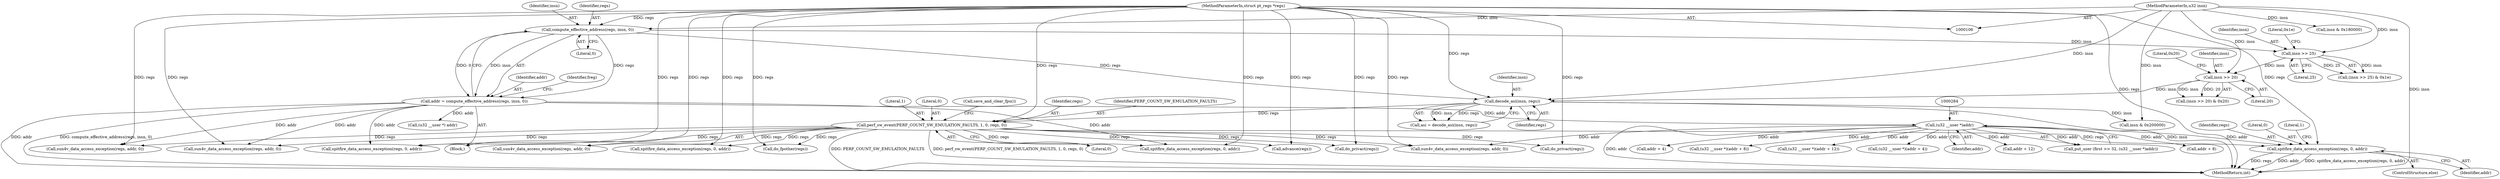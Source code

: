 digraph "0_linux_a8b0ca17b80e92faab46ee7179ba9e99ccb61233_36@pointer" {
"1000325" [label="(Call,spitfire_data_access_exception(regs, 0, addr))"];
"1000150" [label="(Call,perf_sw_event(PERF_COUNT_SW_EMULATION_FAULTS, 1, 0, regs, 0))"];
"1000138" [label="(Call,decode_asi(insn, regs))"];
"1000127" [label="(Call,insn >> 20)"];
"1000122" [label="(Call,insn >> 25)"];
"1000113" [label="(Call,compute_effective_address(regs, insn, 0))"];
"1000108" [label="(MethodParameterIn,struct pt_regs *regs)"];
"1000107" [label="(MethodParameterIn,u32 insn)"];
"1000283" [label="(Call,(u32 __user *)addr)"];
"1000111" [label="(Call,addr = compute_effective_address(regs, insn, 0))"];
"1000140" [label="(Identifier,regs)"];
"1000125" [label="(Literal,0x1e)"];
"1000129" [label="(Literal,20)"];
"1000330" [label="(Literal,1)"];
"1000154" [label="(Identifier,regs)"];
"1000291" [label="(Call,(u32 __user *)(addr + 4))"];
"1000233" [label="(Call,do_privact(regs))"];
"1000116" [label="(Literal,0)"];
"1000109" [label="(Block,)"];
"1000285" [label="(Identifier,addr)"];
"1000155" [label="(Literal,0)"];
"1000271" [label="(Call,spitfire_data_access_exception(regs, 0, addr))"];
"1000136" [label="(Call,asi = decode_asi(insn, regs))"];
"1000128" [label="(Identifier,insn)"];
"1000113" [label="(Call,compute_effective_address(regs, insn, 0))"];
"1000139" [label="(Identifier,insn)"];
"1000112" [label="(Identifier,addr)"];
"1000408" [label="(Call,(u32 __user *) addr)"];
"1000312" [label="(Call,addr + 12)"];
"1000369" [label="(Call,insn & 0x180000)"];
"1000138" [label="(Call,decode_asi(insn, regs))"];
"1000320" [label="(Call,sun4v_data_access_exception(regs, addr, 0))"];
"1000130" [label="(Literal,0x20)"];
"1000127" [label="(Call,insn >> 20)"];
"1000605" [label="(MethodReturn,int)"];
"1000279" [label="(Call,put_user (first >> 32, (u32 __user *)addr))"];
"1000325" [label="(Call,spitfire_data_access_exception(regs, 0, addr))"];
"1000119" [label="(Identifier,freg)"];
"1000121" [label="(Call,(insn >> 25) & 0x1e)"];
"1000283" [label="(Call,(u32 __user *)addr)"];
"1000151" [label="(Identifier,PERF_COUNT_SW_EMULATION_FAULTS)"];
"1000183" [label="(Call,insn & 0x200000)"];
"1000122" [label="(Call,insn >> 25)"];
"1000152" [label="(Literal,1)"];
"1000326" [label="(Identifier,regs)"];
"1000153" [label="(Literal,0)"];
"1000328" [label="(Identifier,addr)"];
"1000114" [label="(Identifier,regs)"];
"1000124" [label="(Literal,25)"];
"1000156" [label="(Call,save_and_clear_fpu())"];
"1000357" [label="(Call,sun4v_data_access_exception(regs, addr, 0))"];
"1000303" [label="(Call,addr + 8)"];
"1000266" [label="(Call,sun4v_data_access_exception(regs, addr, 0))"];
"1000449" [label="(Call,sun4v_data_access_exception(regs, addr, 0))"];
"1000293" [label="(Call,addr + 4)"];
"1000454" [label="(Call,spitfire_data_access_exception(regs, 0, addr))"];
"1000178" [label="(Call,do_fpother(regs))"];
"1000107" [label="(MethodParameterIn,u32 insn)"];
"1000150" [label="(Call,perf_sw_event(PERF_COUNT_SW_EMULATION_FAULTS, 1, 0, regs, 0))"];
"1000111" [label="(Call,addr = compute_effective_address(regs, insn, 0))"];
"1000301" [label="(Call,(u32 __user *)(addr + 8))"];
"1000310" [label="(Call,(u32 __user *)(addr + 12))"];
"1000108" [label="(MethodParameterIn,struct pt_regs *regs)"];
"1000123" [label="(Identifier,insn)"];
"1000362" [label="(Call,spitfire_data_access_exception(regs, 0, addr))"];
"1000601" [label="(Call,advance(regs))"];
"1000343" [label="(Call,do_privact(regs))"];
"1000115" [label="(Identifier,insn)"];
"1000126" [label="(Call,(insn >> 20) & 0x20)"];
"1000327" [label="(Literal,0)"];
"1000324" [label="(ControlStructure,else)"];
"1000325" -> "1000324"  [label="AST: "];
"1000325" -> "1000328"  [label="CFG: "];
"1000326" -> "1000325"  [label="AST: "];
"1000327" -> "1000325"  [label="AST: "];
"1000328" -> "1000325"  [label="AST: "];
"1000330" -> "1000325"  [label="CFG: "];
"1000325" -> "1000605"  [label="DDG: regs"];
"1000325" -> "1000605"  [label="DDG: addr"];
"1000325" -> "1000605"  [label="DDG: spitfire_data_access_exception(regs, 0, addr)"];
"1000150" -> "1000325"  [label="DDG: regs"];
"1000108" -> "1000325"  [label="DDG: regs"];
"1000283" -> "1000325"  [label="DDG: addr"];
"1000150" -> "1000109"  [label="AST: "];
"1000150" -> "1000155"  [label="CFG: "];
"1000151" -> "1000150"  [label="AST: "];
"1000152" -> "1000150"  [label="AST: "];
"1000153" -> "1000150"  [label="AST: "];
"1000154" -> "1000150"  [label="AST: "];
"1000155" -> "1000150"  [label="AST: "];
"1000156" -> "1000150"  [label="CFG: "];
"1000150" -> "1000605"  [label="DDG: PERF_COUNT_SW_EMULATION_FAULTS"];
"1000150" -> "1000605"  [label="DDG: perf_sw_event(PERF_COUNT_SW_EMULATION_FAULTS, 1, 0, regs, 0)"];
"1000138" -> "1000150"  [label="DDG: regs"];
"1000108" -> "1000150"  [label="DDG: regs"];
"1000150" -> "1000178"  [label="DDG: regs"];
"1000150" -> "1000233"  [label="DDG: regs"];
"1000150" -> "1000266"  [label="DDG: regs"];
"1000150" -> "1000271"  [label="DDG: regs"];
"1000150" -> "1000320"  [label="DDG: regs"];
"1000150" -> "1000343"  [label="DDG: regs"];
"1000150" -> "1000357"  [label="DDG: regs"];
"1000150" -> "1000362"  [label="DDG: regs"];
"1000150" -> "1000449"  [label="DDG: regs"];
"1000150" -> "1000454"  [label="DDG: regs"];
"1000150" -> "1000601"  [label="DDG: regs"];
"1000138" -> "1000136"  [label="AST: "];
"1000138" -> "1000140"  [label="CFG: "];
"1000139" -> "1000138"  [label="AST: "];
"1000140" -> "1000138"  [label="AST: "];
"1000136" -> "1000138"  [label="CFG: "];
"1000138" -> "1000605"  [label="DDG: insn"];
"1000138" -> "1000136"  [label="DDG: insn"];
"1000138" -> "1000136"  [label="DDG: regs"];
"1000127" -> "1000138"  [label="DDG: insn"];
"1000107" -> "1000138"  [label="DDG: insn"];
"1000113" -> "1000138"  [label="DDG: regs"];
"1000108" -> "1000138"  [label="DDG: regs"];
"1000138" -> "1000183"  [label="DDG: insn"];
"1000127" -> "1000126"  [label="AST: "];
"1000127" -> "1000129"  [label="CFG: "];
"1000128" -> "1000127"  [label="AST: "];
"1000129" -> "1000127"  [label="AST: "];
"1000130" -> "1000127"  [label="CFG: "];
"1000127" -> "1000126"  [label="DDG: insn"];
"1000127" -> "1000126"  [label="DDG: 20"];
"1000122" -> "1000127"  [label="DDG: insn"];
"1000107" -> "1000127"  [label="DDG: insn"];
"1000122" -> "1000121"  [label="AST: "];
"1000122" -> "1000124"  [label="CFG: "];
"1000123" -> "1000122"  [label="AST: "];
"1000124" -> "1000122"  [label="AST: "];
"1000125" -> "1000122"  [label="CFG: "];
"1000122" -> "1000121"  [label="DDG: insn"];
"1000122" -> "1000121"  [label="DDG: 25"];
"1000113" -> "1000122"  [label="DDG: insn"];
"1000107" -> "1000122"  [label="DDG: insn"];
"1000113" -> "1000111"  [label="AST: "];
"1000113" -> "1000116"  [label="CFG: "];
"1000114" -> "1000113"  [label="AST: "];
"1000115" -> "1000113"  [label="AST: "];
"1000116" -> "1000113"  [label="AST: "];
"1000111" -> "1000113"  [label="CFG: "];
"1000113" -> "1000111"  [label="DDG: regs"];
"1000113" -> "1000111"  [label="DDG: insn"];
"1000113" -> "1000111"  [label="DDG: 0"];
"1000108" -> "1000113"  [label="DDG: regs"];
"1000107" -> "1000113"  [label="DDG: insn"];
"1000108" -> "1000106"  [label="AST: "];
"1000108" -> "1000605"  [label="DDG: regs"];
"1000108" -> "1000178"  [label="DDG: regs"];
"1000108" -> "1000233"  [label="DDG: regs"];
"1000108" -> "1000266"  [label="DDG: regs"];
"1000108" -> "1000271"  [label="DDG: regs"];
"1000108" -> "1000320"  [label="DDG: regs"];
"1000108" -> "1000343"  [label="DDG: regs"];
"1000108" -> "1000357"  [label="DDG: regs"];
"1000108" -> "1000362"  [label="DDG: regs"];
"1000108" -> "1000449"  [label="DDG: regs"];
"1000108" -> "1000454"  [label="DDG: regs"];
"1000108" -> "1000601"  [label="DDG: regs"];
"1000107" -> "1000106"  [label="AST: "];
"1000107" -> "1000605"  [label="DDG: insn"];
"1000107" -> "1000183"  [label="DDG: insn"];
"1000107" -> "1000369"  [label="DDG: insn"];
"1000283" -> "1000279"  [label="AST: "];
"1000283" -> "1000285"  [label="CFG: "];
"1000284" -> "1000283"  [label="AST: "];
"1000285" -> "1000283"  [label="AST: "];
"1000279" -> "1000283"  [label="CFG: "];
"1000283" -> "1000605"  [label="DDG: addr"];
"1000283" -> "1000279"  [label="DDG: addr"];
"1000111" -> "1000283"  [label="DDG: addr"];
"1000283" -> "1000291"  [label="DDG: addr"];
"1000283" -> "1000293"  [label="DDG: addr"];
"1000283" -> "1000301"  [label="DDG: addr"];
"1000283" -> "1000303"  [label="DDG: addr"];
"1000283" -> "1000310"  [label="DDG: addr"];
"1000283" -> "1000312"  [label="DDG: addr"];
"1000283" -> "1000320"  [label="DDG: addr"];
"1000111" -> "1000109"  [label="AST: "];
"1000112" -> "1000111"  [label="AST: "];
"1000119" -> "1000111"  [label="CFG: "];
"1000111" -> "1000605"  [label="DDG: addr"];
"1000111" -> "1000605"  [label="DDG: compute_effective_address(regs, insn, 0)"];
"1000111" -> "1000266"  [label="DDG: addr"];
"1000111" -> "1000271"  [label="DDG: addr"];
"1000111" -> "1000357"  [label="DDG: addr"];
"1000111" -> "1000362"  [label="DDG: addr"];
"1000111" -> "1000408"  [label="DDG: addr"];
}
